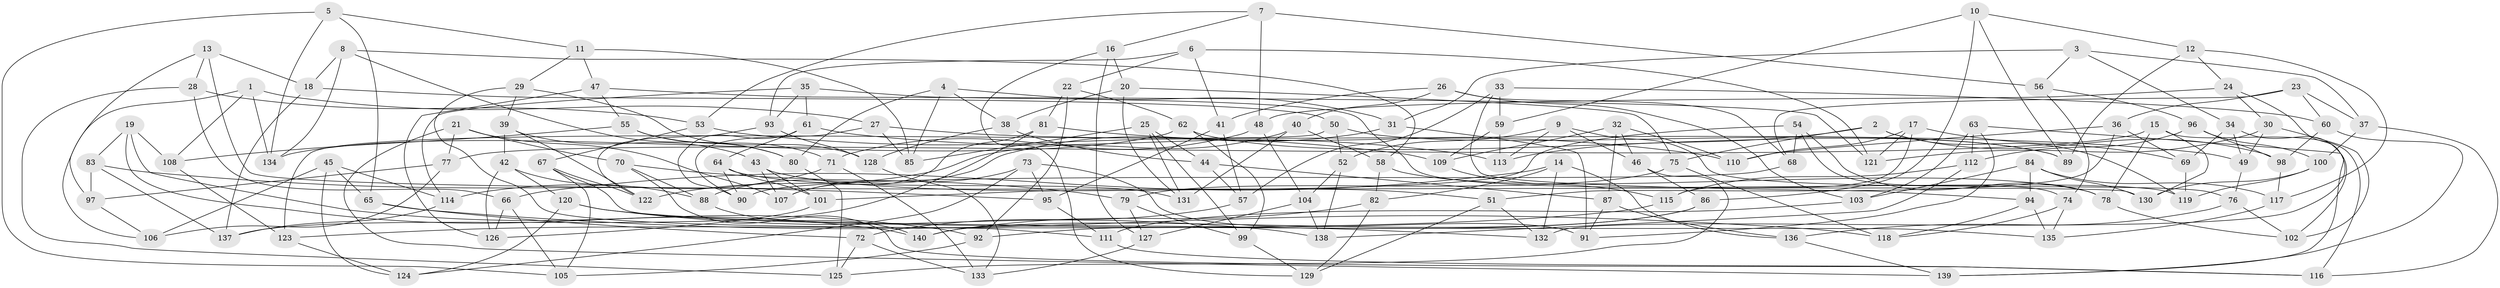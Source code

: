 // Generated by graph-tools (version 1.1) at 2025/56/03/09/25 04:56:31]
// undirected, 140 vertices, 280 edges
graph export_dot {
graph [start="1"]
  node [color=gray90,style=filled];
  1;
  2;
  3;
  4;
  5;
  6;
  7;
  8;
  9;
  10;
  11;
  12;
  13;
  14;
  15;
  16;
  17;
  18;
  19;
  20;
  21;
  22;
  23;
  24;
  25;
  26;
  27;
  28;
  29;
  30;
  31;
  32;
  33;
  34;
  35;
  36;
  37;
  38;
  39;
  40;
  41;
  42;
  43;
  44;
  45;
  46;
  47;
  48;
  49;
  50;
  51;
  52;
  53;
  54;
  55;
  56;
  57;
  58;
  59;
  60;
  61;
  62;
  63;
  64;
  65;
  66;
  67;
  68;
  69;
  70;
  71;
  72;
  73;
  74;
  75;
  76;
  77;
  78;
  79;
  80;
  81;
  82;
  83;
  84;
  85;
  86;
  87;
  88;
  89;
  90;
  91;
  92;
  93;
  94;
  95;
  96;
  97;
  98;
  99;
  100;
  101;
  102;
  103;
  104;
  105;
  106;
  107;
  108;
  109;
  110;
  111;
  112;
  113;
  114;
  115;
  116;
  117;
  118;
  119;
  120;
  121;
  122;
  123;
  124;
  125;
  126;
  127;
  128;
  129;
  130;
  131;
  132;
  133;
  134;
  135;
  136;
  137;
  138;
  139;
  140;
  1 -- 134;
  1 -- 27;
  1 -- 108;
  1 -- 106;
  2 -- 98;
  2 -- 75;
  2 -- 113;
  2 -- 119;
  3 -- 34;
  3 -- 37;
  3 -- 56;
  3 -- 31;
  4 -- 38;
  4 -- 85;
  4 -- 31;
  4 -- 80;
  5 -- 134;
  5 -- 105;
  5 -- 65;
  5 -- 11;
  6 -- 22;
  6 -- 93;
  6 -- 121;
  6 -- 41;
  7 -- 16;
  7 -- 53;
  7 -- 48;
  7 -- 56;
  8 -- 18;
  8 -- 58;
  8 -- 134;
  8 -- 80;
  9 -- 46;
  9 -- 52;
  9 -- 113;
  9 -- 76;
  10 -- 12;
  10 -- 59;
  10 -- 89;
  10 -- 86;
  11 -- 29;
  11 -- 85;
  11 -- 47;
  12 -- 89;
  12 -- 117;
  12 -- 24;
  13 -- 130;
  13 -- 18;
  13 -- 97;
  13 -- 28;
  14 -- 66;
  14 -- 136;
  14 -- 132;
  14 -- 82;
  15 -- 78;
  15 -- 77;
  15 -- 116;
  15 -- 130;
  16 -- 20;
  16 -- 127;
  16 -- 129;
  17 -- 110;
  17 -- 115;
  17 -- 69;
  17 -- 121;
  18 -- 50;
  18 -- 137;
  19 -- 140;
  19 -- 108;
  19 -- 83;
  19 -- 92;
  20 -- 131;
  20 -- 38;
  20 -- 75;
  21 -- 70;
  21 -- 139;
  21 -- 107;
  21 -- 77;
  22 -- 92;
  22 -- 81;
  22 -- 62;
  23 -- 68;
  23 -- 60;
  23 -- 37;
  23 -- 36;
  24 -- 132;
  24 -- 30;
  24 -- 48;
  25 -- 99;
  25 -- 85;
  25 -- 44;
  25 -- 131;
  26 -- 40;
  26 -- 41;
  26 -- 103;
  26 -- 68;
  27 -- 85;
  27 -- 90;
  27 -- 49;
  28 -- 53;
  28 -- 66;
  28 -- 125;
  29 -- 39;
  29 -- 128;
  29 -- 111;
  30 -- 121;
  30 -- 102;
  30 -- 49;
  31 -- 91;
  31 -- 88;
  32 -- 109;
  32 -- 46;
  32 -- 87;
  32 -- 110;
  33 -- 94;
  33 -- 57;
  33 -- 60;
  33 -- 59;
  34 -- 49;
  34 -- 69;
  34 -- 102;
  35 -- 119;
  35 -- 93;
  35 -- 114;
  35 -- 61;
  36 -- 51;
  36 -- 110;
  36 -- 69;
  37 -- 100;
  37 -- 116;
  38 -- 128;
  38 -- 44;
  39 -- 43;
  39 -- 122;
  39 -- 42;
  40 -- 131;
  40 -- 58;
  40 -- 122;
  41 -- 57;
  41 -- 95;
  42 -- 126;
  42 -- 120;
  42 -- 88;
  43 -- 51;
  43 -- 107;
  43 -- 101;
  44 -- 87;
  44 -- 57;
  45 -- 124;
  45 -- 114;
  45 -- 65;
  45 -- 106;
  46 -- 125;
  46 -- 86;
  47 -- 126;
  47 -- 121;
  47 -- 55;
  48 -- 104;
  48 -- 71;
  49 -- 76;
  50 -- 123;
  50 -- 89;
  50 -- 52;
  51 -- 129;
  51 -- 132;
  52 -- 138;
  52 -- 104;
  53 -- 109;
  53 -- 67;
  54 -- 74;
  54 -- 68;
  54 -- 101;
  54 -- 78;
  55 -- 80;
  55 -- 71;
  55 -- 108;
  56 -- 74;
  56 -- 96;
  57 -- 72;
  58 -- 82;
  58 -- 78;
  59 -- 113;
  59 -- 109;
  60 -- 98;
  60 -- 139;
  61 -- 113;
  61 -- 64;
  61 -- 90;
  62 -- 89;
  62 -- 99;
  62 -- 134;
  63 -- 112;
  63 -- 91;
  63 -- 139;
  63 -- 103;
  64 -- 131;
  64 -- 90;
  64 -- 101;
  65 -- 72;
  65 -- 118;
  66 -- 126;
  66 -- 105;
  67 -- 105;
  67 -- 122;
  67 -- 135;
  68 -- 90;
  69 -- 119;
  70 -- 88;
  70 -- 116;
  70 -- 79;
  71 -- 133;
  71 -- 114;
  72 -- 125;
  72 -- 133;
  73 -- 95;
  73 -- 107;
  73 -- 91;
  73 -- 124;
  74 -- 118;
  74 -- 135;
  75 -- 79;
  75 -- 118;
  76 -- 102;
  76 -- 136;
  77 -- 97;
  77 -- 106;
  78 -- 102;
  79 -- 99;
  79 -- 127;
  80 -- 125;
  81 -- 107;
  81 -- 110;
  81 -- 137;
  82 -- 129;
  82 -- 140;
  83 -- 97;
  83 -- 95;
  83 -- 137;
  84 -- 103;
  84 -- 117;
  84 -- 94;
  84 -- 130;
  86 -- 140;
  86 -- 92;
  87 -- 136;
  87 -- 91;
  88 -- 140;
  92 -- 105;
  93 -- 122;
  93 -- 128;
  94 -- 118;
  94 -- 135;
  95 -- 111;
  96 -- 100;
  96 -- 112;
  96 -- 98;
  97 -- 106;
  98 -- 117;
  99 -- 129;
  100 -- 119;
  100 -- 130;
  101 -- 126;
  103 -- 111;
  104 -- 127;
  104 -- 138;
  108 -- 123;
  109 -- 115;
  111 -- 116;
  112 -- 115;
  112 -- 138;
  114 -- 137;
  115 -- 123;
  117 -- 135;
  120 -- 138;
  120 -- 124;
  120 -- 132;
  123 -- 124;
  127 -- 133;
  128 -- 133;
  136 -- 139;
}
